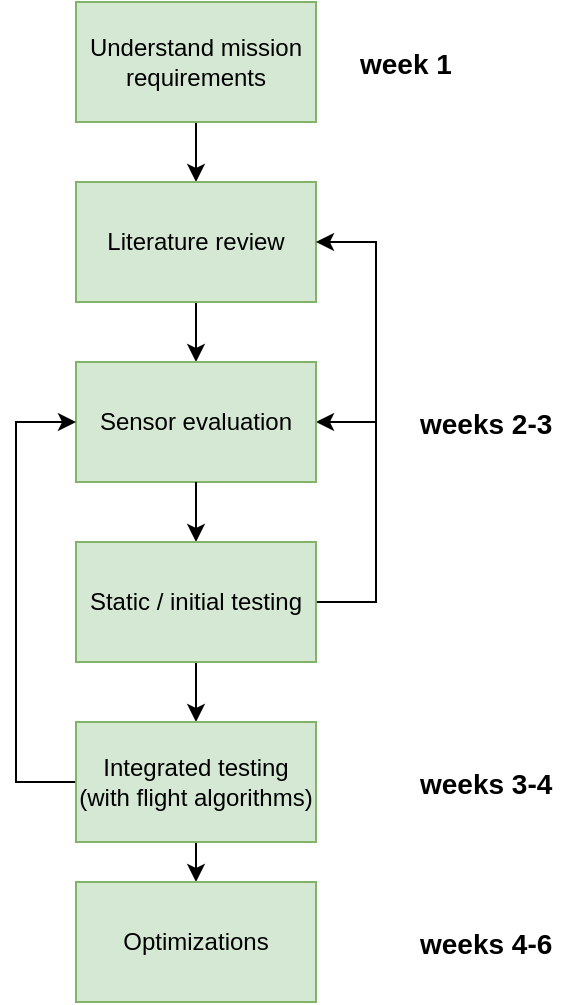 <mxfile version="10.7.7" type="github"><diagram id="2gjbeW4kpNJyPfhX73VY" name="Page-1"><mxGraphModel dx="840" dy="404" grid="1" gridSize="10" guides="1" tooltips="1" connect="1" arrows="1" fold="1" page="1" pageScale="1" pageWidth="827" pageHeight="1169" math="0" shadow="0"><root><mxCell id="0"/><mxCell id="1" parent="0"/><mxCell id="KLCvcZu9N57OF-wpA-hn-2" style="edgeStyle=orthogonalEdgeStyle;rounded=0;orthogonalLoop=1;jettySize=auto;html=1;" edge="1" parent="1" source="KLCvcZu9N57OF-wpA-hn-1"><mxGeometry relative="1" as="geometry"><mxPoint x="340" y="140" as="targetPoint"/></mxGeometry></mxCell><mxCell id="KLCvcZu9N57OF-wpA-hn-1" value="Understand mission requirements" style="rounded=0;whiteSpace=wrap;html=1;fillColor=#d5e8d4;strokeColor=#82b366;" vertex="1" parent="1"><mxGeometry x="280" y="50" width="120" height="60" as="geometry"/></mxCell><mxCell id="KLCvcZu9N57OF-wpA-hn-4" style="edgeStyle=orthogonalEdgeStyle;rounded=0;orthogonalLoop=1;jettySize=auto;html=1;" edge="1" parent="1" source="KLCvcZu9N57OF-wpA-hn-3"><mxGeometry relative="1" as="geometry"><mxPoint x="340" y="230" as="targetPoint"/></mxGeometry></mxCell><mxCell id="KLCvcZu9N57OF-wpA-hn-3" value="Literature review" style="rounded=0;whiteSpace=wrap;html=1;fillColor=#d5e8d4;strokeColor=#82b366;" vertex="1" parent="1"><mxGeometry x="280" y="140" width="120" height="60" as="geometry"/></mxCell><mxCell id="KLCvcZu9N57OF-wpA-hn-9" style="edgeStyle=orthogonalEdgeStyle;rounded=0;orthogonalLoop=1;jettySize=auto;html=1;exitX=1;exitY=0.5;exitDx=0;exitDy=0;startArrow=classic;startFill=1;endArrow=none;endFill=0;" edge="1" parent="1" source="KLCvcZu9N57OF-wpA-hn-5"><mxGeometry relative="1" as="geometry"><mxPoint x="430" y="260" as="targetPoint"/></mxGeometry></mxCell><mxCell id="KLCvcZu9N57OF-wpA-hn-5" value="Sensor evaluation" style="rounded=0;whiteSpace=wrap;html=1;fillColor=#d5e8d4;strokeColor=#82b366;" vertex="1" parent="1"><mxGeometry x="280" y="230" width="120" height="60" as="geometry"/></mxCell><mxCell id="KLCvcZu9N57OF-wpA-hn-6" style="edgeStyle=orthogonalEdgeStyle;rounded=0;orthogonalLoop=1;jettySize=auto;html=1;" edge="1" parent="1"><mxGeometry relative="1" as="geometry"><mxPoint x="340" y="320" as="targetPoint"/><mxPoint x="340" y="290" as="sourcePoint"/></mxGeometry></mxCell><mxCell id="KLCvcZu9N57OF-wpA-hn-8" style="edgeStyle=orthogonalEdgeStyle;rounded=0;orthogonalLoop=1;jettySize=auto;html=1;exitX=1;exitY=0.5;exitDx=0;exitDy=0;entryX=1;entryY=0.5;entryDx=0;entryDy=0;" edge="1" parent="1" source="KLCvcZu9N57OF-wpA-hn-7" target="KLCvcZu9N57OF-wpA-hn-3"><mxGeometry relative="1" as="geometry"><Array as="points"><mxPoint x="430" y="350"/><mxPoint x="430" y="170"/></Array></mxGeometry></mxCell><mxCell id="KLCvcZu9N57OF-wpA-hn-11" style="edgeStyle=orthogonalEdgeStyle;rounded=0;orthogonalLoop=1;jettySize=auto;html=1;exitX=0.5;exitY=1;exitDx=0;exitDy=0;entryX=0.5;entryY=0;entryDx=0;entryDy=0;startArrow=none;startFill=0;endArrow=classic;endFill=1;" edge="1" parent="1" source="KLCvcZu9N57OF-wpA-hn-7" target="KLCvcZu9N57OF-wpA-hn-10"><mxGeometry relative="1" as="geometry"/></mxCell><mxCell id="KLCvcZu9N57OF-wpA-hn-7" value="Static / initial testing" style="rounded=0;whiteSpace=wrap;html=1;fillColor=#d5e8d4;strokeColor=#82b366;" vertex="1" parent="1"><mxGeometry x="280" y="320" width="120" height="60" as="geometry"/></mxCell><mxCell id="KLCvcZu9N57OF-wpA-hn-13" style="edgeStyle=orthogonalEdgeStyle;rounded=0;orthogonalLoop=1;jettySize=auto;html=1;exitX=0.5;exitY=1;exitDx=0;exitDy=0;entryX=0.5;entryY=0;entryDx=0;entryDy=0;startArrow=none;startFill=0;endArrow=classic;endFill=1;" edge="1" parent="1" source="KLCvcZu9N57OF-wpA-hn-10" target="KLCvcZu9N57OF-wpA-hn-12"><mxGeometry relative="1" as="geometry"/></mxCell><mxCell id="KLCvcZu9N57OF-wpA-hn-14" style="edgeStyle=orthogonalEdgeStyle;rounded=0;orthogonalLoop=1;jettySize=auto;html=1;entryX=0;entryY=0.5;entryDx=0;entryDy=0;startArrow=none;startFill=0;endArrow=classic;endFill=1;" edge="1" parent="1" source="KLCvcZu9N57OF-wpA-hn-10" target="KLCvcZu9N57OF-wpA-hn-5"><mxGeometry relative="1" as="geometry"><Array as="points"><mxPoint x="250" y="440"/><mxPoint x="250" y="260"/></Array></mxGeometry></mxCell><mxCell id="KLCvcZu9N57OF-wpA-hn-10" value="Integrated testing (with flight algorithms)" style="rounded=0;whiteSpace=wrap;html=1;fillColor=#d5e8d4;strokeColor=#82b366;" vertex="1" parent="1"><mxGeometry x="280" y="410" width="120" height="60" as="geometry"/></mxCell><mxCell id="KLCvcZu9N57OF-wpA-hn-12" value="Optimizations" style="rounded=0;whiteSpace=wrap;html=1;fillColor=#d5e8d4;strokeColor=#82b366;" vertex="1" parent="1"><mxGeometry x="280" y="490" width="120" height="60" as="geometry"/></mxCell><mxCell id="KLCvcZu9N57OF-wpA-hn-15" value="&lt;b&gt;&lt;font style=&quot;font-size: 14px&quot;&gt;week 1&lt;/font&gt;&lt;/b&gt;" style="text;html=1;resizable=0;points=[];autosize=1;align=left;verticalAlign=top;spacingTop=-4;" vertex="1" parent="1"><mxGeometry x="420" y="70" width="60" height="20" as="geometry"/></mxCell><mxCell id="KLCvcZu9N57OF-wpA-hn-16" value="&lt;b&gt;&lt;font style=&quot;font-size: 14px&quot;&gt;weeks 2-3&lt;/font&gt;&lt;/b&gt;" style="text;html=1;resizable=0;points=[];autosize=1;align=left;verticalAlign=top;spacingTop=-4;" vertex="1" parent="1"><mxGeometry x="450" y="250" width="80" height="20" as="geometry"/></mxCell><mxCell id="KLCvcZu9N57OF-wpA-hn-18" value="&lt;b&gt;&lt;font style=&quot;font-size: 14px&quot;&gt;weeks 3-4&lt;/font&gt;&lt;/b&gt;" style="text;html=1;resizable=0;points=[];autosize=1;align=left;verticalAlign=top;spacingTop=-4;" vertex="1" parent="1"><mxGeometry x="450" y="430" width="80" height="20" as="geometry"/></mxCell><mxCell id="KLCvcZu9N57OF-wpA-hn-20" value="&lt;b&gt;&lt;font style=&quot;font-size: 14px&quot;&gt;weeks 4-6&lt;/font&gt;&lt;/b&gt;" style="text;html=1;resizable=0;points=[];autosize=1;align=left;verticalAlign=top;spacingTop=-4;" vertex="1" parent="1"><mxGeometry x="450" y="510" width="80" height="20" as="geometry"/></mxCell></root></mxGraphModel></diagram></mxfile>
